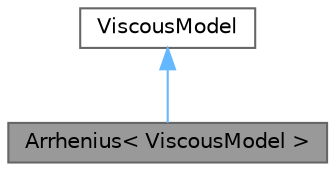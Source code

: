 digraph "Arrhenius&lt; ViscousModel &gt;"
{
 // LATEX_PDF_SIZE
  bgcolor="transparent";
  edge [fontname=Helvetica,fontsize=10,labelfontname=Helvetica,labelfontsize=10];
  node [fontname=Helvetica,fontsize=10,shape=box,height=0.2,width=0.4];
  Node1 [id="Node000001",label="Arrhenius\< ViscousModel \>",height=0.2,width=0.4,color="gray40", fillcolor="grey60", style="filled", fontcolor="black",tooltip="Arrhenius type of dependency on a given scalar field name. Most likely temperature...."];
  Node2 -> Node1 [id="edge1_Node000001_Node000002",dir="back",color="steelblue1",style="solid",tooltip=" "];
  Node2 [id="Node000002",label="ViscousModel",height=0.2,width=0.4,color="gray40", fillcolor="white", style="filled",tooltip=" "];
}
